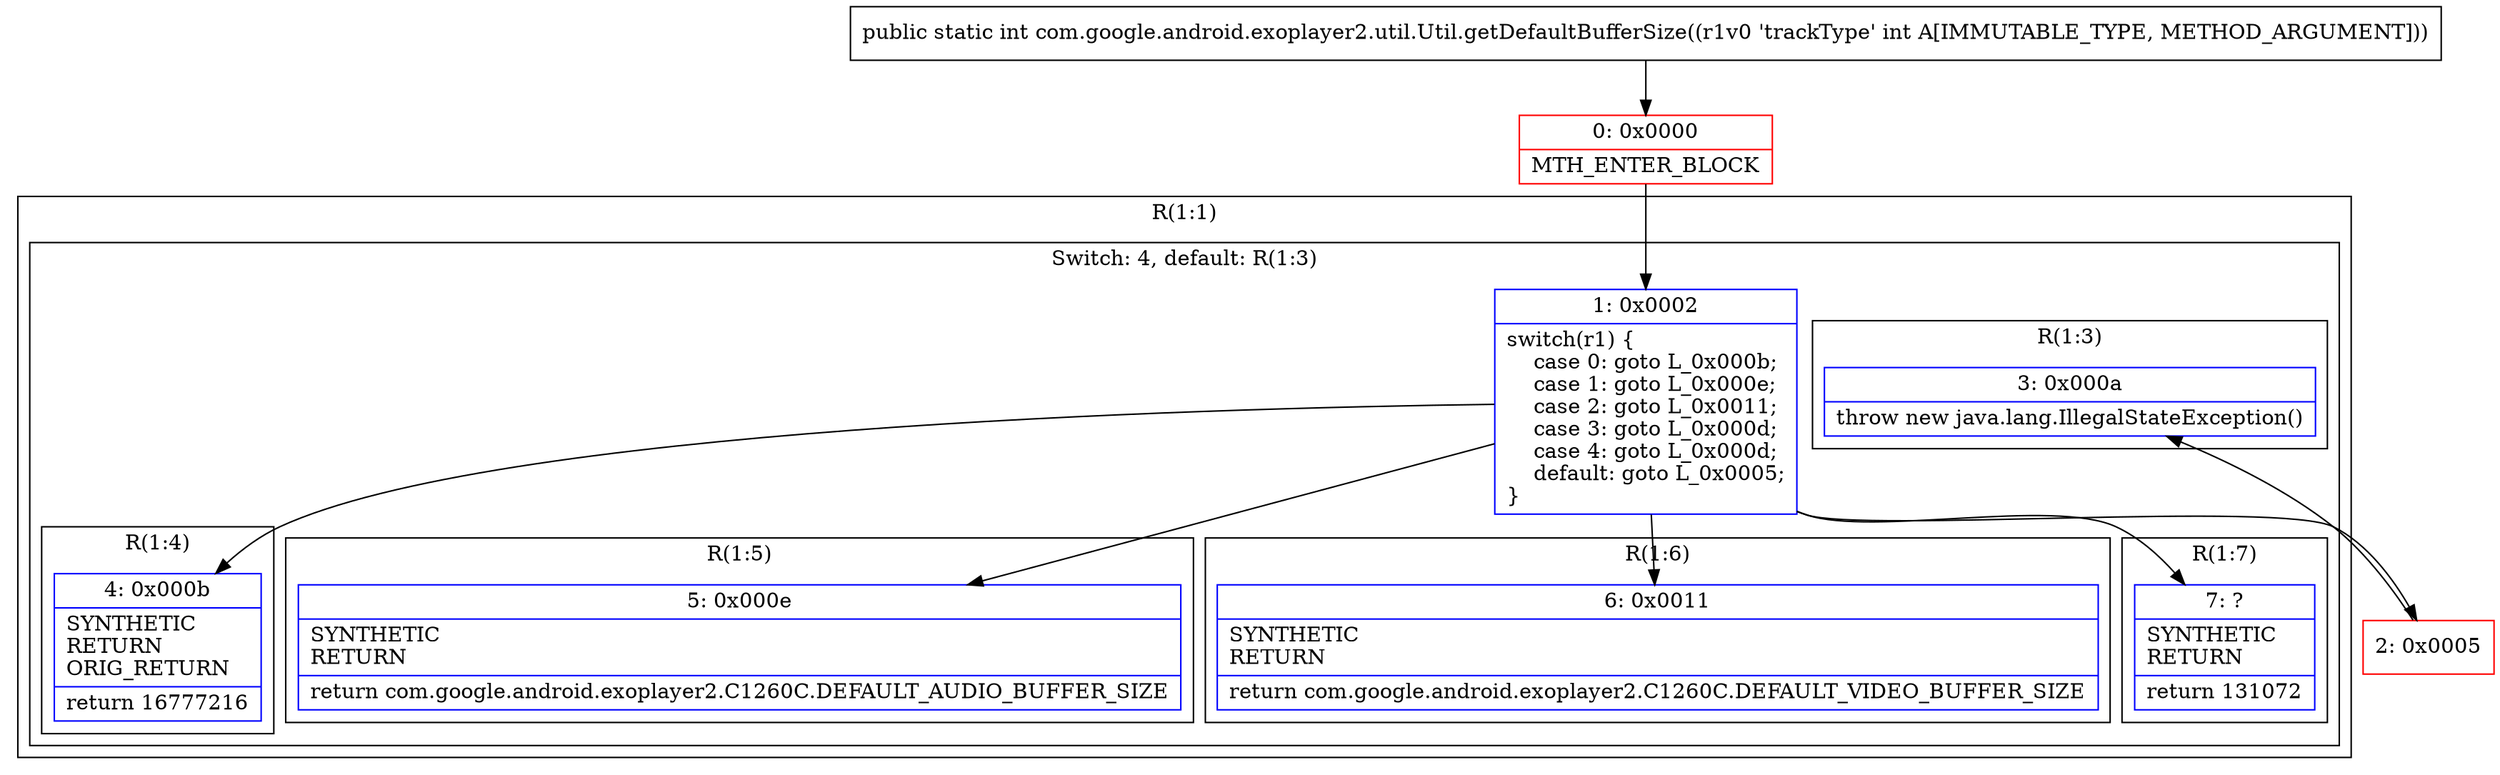 digraph "CFG forcom.google.android.exoplayer2.util.Util.getDefaultBufferSize(I)I" {
subgraph cluster_Region_1454628335 {
label = "R(1:1)";
node [shape=record,color=blue];
subgraph cluster_SwitchRegion_1661406364 {
label = "Switch: 4, default: R(1:3)";
node [shape=record,color=blue];
Node_1 [shape=record,label="{1\:\ 0x0002|switch(r1) \{\l    case 0: goto L_0x000b;\l    case 1: goto L_0x000e;\l    case 2: goto L_0x0011;\l    case 3: goto L_0x000d;\l    case 4: goto L_0x000d;\l    default: goto L_0x0005;\l\}\l}"];
subgraph cluster_Region_808127325 {
label = "R(1:4)";
node [shape=record,color=blue];
Node_4 [shape=record,label="{4\:\ 0x000b|SYNTHETIC\lRETURN\lORIG_RETURN\l|return 16777216\l}"];
}
subgraph cluster_Region_1437194340 {
label = "R(1:5)";
node [shape=record,color=blue];
Node_5 [shape=record,label="{5\:\ 0x000e|SYNTHETIC\lRETURN\l|return com.google.android.exoplayer2.C1260C.DEFAULT_AUDIO_BUFFER_SIZE\l}"];
}
subgraph cluster_Region_490548123 {
label = "R(1:6)";
node [shape=record,color=blue];
Node_6 [shape=record,label="{6\:\ 0x0011|SYNTHETIC\lRETURN\l|return com.google.android.exoplayer2.C1260C.DEFAULT_VIDEO_BUFFER_SIZE\l}"];
}
subgraph cluster_Region_1183168332 {
label = "R(1:7)";
node [shape=record,color=blue];
Node_7 [shape=record,label="{7\:\ ?|SYNTHETIC\lRETURN\l|return 131072\l}"];
}
subgraph cluster_Region_773598498 {
label = "R(1:3)";
node [shape=record,color=blue];
Node_3 [shape=record,label="{3\:\ 0x000a|throw new java.lang.IllegalStateException()\l}"];
}
}
}
Node_0 [shape=record,color=red,label="{0\:\ 0x0000|MTH_ENTER_BLOCK\l}"];
Node_2 [shape=record,color=red,label="{2\:\ 0x0005}"];
MethodNode[shape=record,label="{public static int com.google.android.exoplayer2.util.Util.getDefaultBufferSize((r1v0 'trackType' int A[IMMUTABLE_TYPE, METHOD_ARGUMENT])) }"];
MethodNode -> Node_0;
Node_1 -> Node_2;
Node_1 -> Node_4;
Node_1 -> Node_5;
Node_1 -> Node_6;
Node_1 -> Node_7;
Node_0 -> Node_1;
Node_2 -> Node_3;
}

